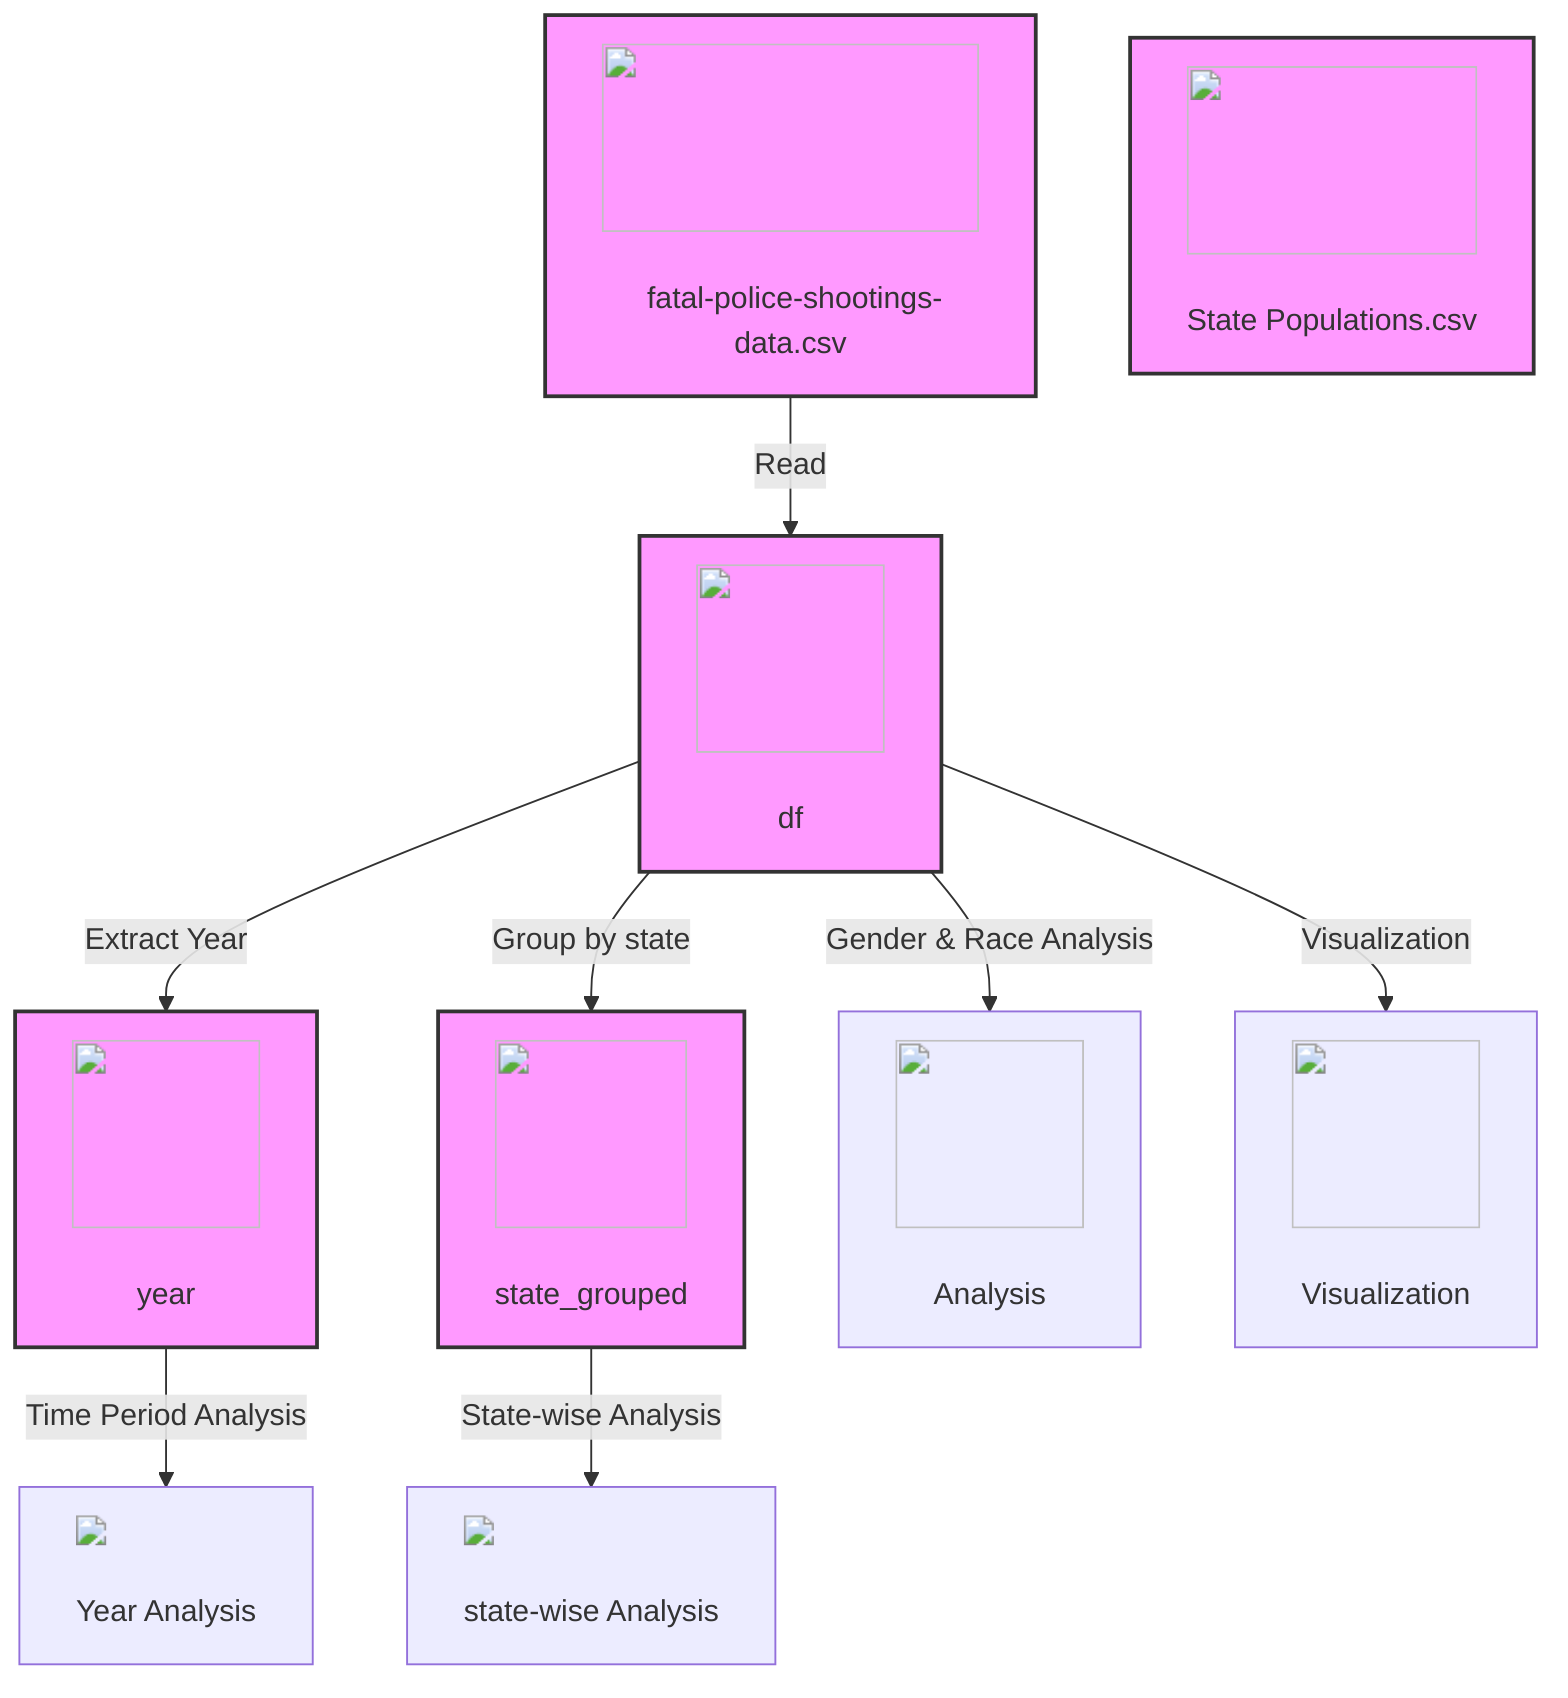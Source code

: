 flowchart TD
    %% Data Sources
    CSV1[<img src='icons/file.svg' width=100 height=100/> <br/> fatal-police-shootings-data.csv] -->|Read| DF[<img src='icons/table.svg' width=100 height=100/> <br/> df]
    CSV2[<img src='icons/file.svg' width=100 height=100/> <br/> State Populations.csv]
    
    %% Data Variables
    DF -->|Extract Year| Year[<img src='icons/column_split.svg' width=100 height=100/> <br/> year]
    DF -->|Group by state| StateGrouped[<img src='icons/row_split.svg' width=100 height=100/> <br/> state_grouped]
    
    %% Data Usage
    DF -->|Gender & Race Analysis| Analysis1[<img src='icons/brain.svg' width=100 height=100/> <br/> Analysis]
    DF -->|Visualization| Plots1[<img src='icons/graph.svg' width=100 height=100/> <br/> Visualization]
    Year -->|Time Period Analysis| Plots2[<img src='dummy_plots/lineplot_template.svg'/> <br/> Year Analysis]
    StateGrouped -->|State-wise Analysis| Plots3[<img src='dummy_plots/barplot_template.svg'/> <br/> state-wise Analysis]

    %% Comments for explanation
    classDef comment fill:#f9f,stroke:#333,stroke-width:2px;
    class CSV1 comment;
    class CSV2 comment;
    class DF comment;
    class Year comment;
    class StateGrouped comment;
